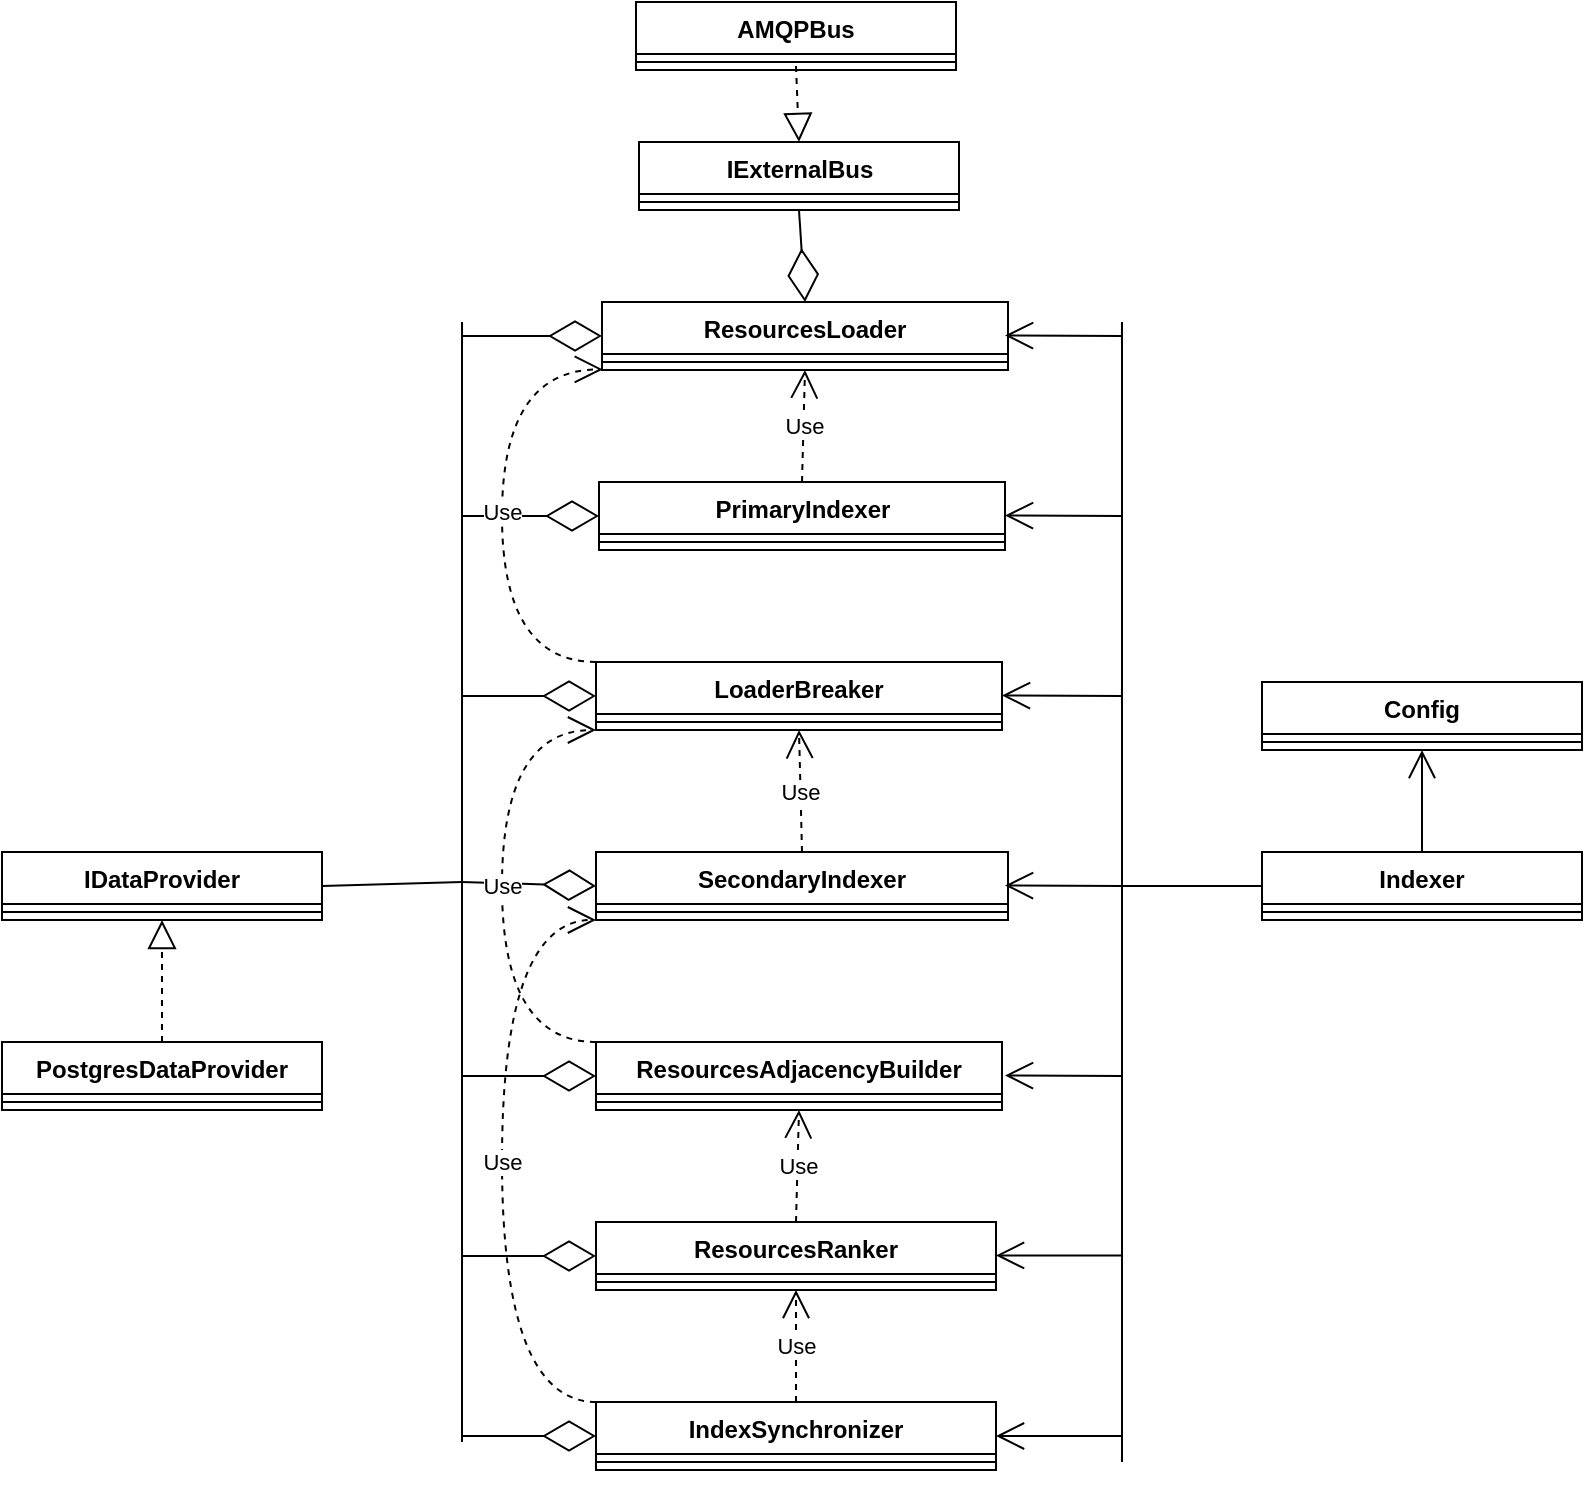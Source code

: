 <mxfile version="23.1.5" type="device">
  <diagram name="Страница — 1" id="gQo2fpWHpSDh946M7tRg">
    <mxGraphModel dx="989" dy="582" grid="1" gridSize="10" guides="1" tooltips="1" connect="1" arrows="1" fold="1" page="1" pageScale="1" pageWidth="827" pageHeight="1169" math="0" shadow="0">
      <root>
        <mxCell id="0" />
        <mxCell id="1" parent="0" />
        <mxCell id="V5rqS2uMXnBk8TracStN-1" value="IExternalBus" style="swimlane;fontStyle=1;align=center;verticalAlign=top;childLayout=stackLayout;horizontal=1;startSize=26;horizontalStack=0;resizeParent=1;resizeParentMax=0;resizeLast=0;collapsible=1;marginBottom=0;whiteSpace=wrap;html=1;" vertex="1" parent="1">
          <mxGeometry x="358.5" y="230" width="160" height="34" as="geometry" />
        </mxCell>
        <mxCell id="V5rqS2uMXnBk8TracStN-3" value="" style="line;strokeWidth=1;fillColor=none;align=left;verticalAlign=middle;spacingTop=-1;spacingLeft=3;spacingRight=3;rotatable=0;labelPosition=right;points=[];portConstraint=eastwest;strokeColor=inherit;" vertex="1" parent="V5rqS2uMXnBk8TracStN-1">
          <mxGeometry y="26" width="160" height="8" as="geometry" />
        </mxCell>
        <mxCell id="V5rqS2uMXnBk8TracStN-5" value="IDataProvider" style="swimlane;fontStyle=1;align=center;verticalAlign=top;childLayout=stackLayout;horizontal=1;startSize=26;horizontalStack=0;resizeParent=1;resizeParentMax=0;resizeLast=0;collapsible=1;marginBottom=0;whiteSpace=wrap;html=1;" vertex="1" parent="1">
          <mxGeometry x="40" y="585" width="160" height="34" as="geometry" />
        </mxCell>
        <mxCell id="V5rqS2uMXnBk8TracStN-6" value="" style="line;strokeWidth=1;fillColor=none;align=left;verticalAlign=middle;spacingTop=-1;spacingLeft=3;spacingRight=3;rotatable=0;labelPosition=right;points=[];portConstraint=eastwest;strokeColor=inherit;" vertex="1" parent="V5rqS2uMXnBk8TracStN-5">
          <mxGeometry y="26" width="160" height="8" as="geometry" />
        </mxCell>
        <mxCell id="V5rqS2uMXnBk8TracStN-7" value="PostgresDataProvider" style="swimlane;fontStyle=1;align=center;verticalAlign=top;childLayout=stackLayout;horizontal=1;startSize=26;horizontalStack=0;resizeParent=1;resizeParentMax=0;resizeLast=0;collapsible=1;marginBottom=0;whiteSpace=wrap;html=1;" vertex="1" parent="1">
          <mxGeometry x="40" y="680" width="160" height="34" as="geometry" />
        </mxCell>
        <mxCell id="V5rqS2uMXnBk8TracStN-8" value="" style="line;strokeWidth=1;fillColor=none;align=left;verticalAlign=middle;spacingTop=-1;spacingLeft=3;spacingRight=3;rotatable=0;labelPosition=right;points=[];portConstraint=eastwest;strokeColor=inherit;" vertex="1" parent="V5rqS2uMXnBk8TracStN-7">
          <mxGeometry y="26" width="160" height="8" as="geometry" />
        </mxCell>
        <mxCell id="V5rqS2uMXnBk8TracStN-9" value="ResourcesLoader" style="swimlane;fontStyle=1;align=center;verticalAlign=top;childLayout=stackLayout;horizontal=1;startSize=26;horizontalStack=0;resizeParent=1;resizeParentMax=0;resizeLast=0;collapsible=1;marginBottom=0;whiteSpace=wrap;html=1;" vertex="1" parent="1">
          <mxGeometry x="340" y="310" width="203" height="34" as="geometry" />
        </mxCell>
        <mxCell id="V5rqS2uMXnBk8TracStN-10" value="" style="line;strokeWidth=1;fillColor=none;align=left;verticalAlign=middle;spacingTop=-1;spacingLeft=3;spacingRight=3;rotatable=0;labelPosition=right;points=[];portConstraint=eastwest;strokeColor=inherit;" vertex="1" parent="V5rqS2uMXnBk8TracStN-9">
          <mxGeometry y="26" width="203" height="8" as="geometry" />
        </mxCell>
        <mxCell id="V5rqS2uMXnBk8TracStN-11" value="PrimaryIndexer" style="swimlane;fontStyle=1;align=center;verticalAlign=top;childLayout=stackLayout;horizontal=1;startSize=26;horizontalStack=0;resizeParent=1;resizeParentMax=0;resizeLast=0;collapsible=1;marginBottom=0;whiteSpace=wrap;html=1;" vertex="1" parent="1">
          <mxGeometry x="338.5" y="400" width="203" height="34" as="geometry" />
        </mxCell>
        <mxCell id="V5rqS2uMXnBk8TracStN-12" value="" style="line;strokeWidth=1;fillColor=none;align=left;verticalAlign=middle;spacingTop=-1;spacingLeft=3;spacingRight=3;rotatable=0;labelPosition=right;points=[];portConstraint=eastwest;strokeColor=inherit;" vertex="1" parent="V5rqS2uMXnBk8TracStN-11">
          <mxGeometry y="26" width="203" height="8" as="geometry" />
        </mxCell>
        <mxCell id="V5rqS2uMXnBk8TracStN-13" value="LoaderBreaker" style="swimlane;fontStyle=1;align=center;verticalAlign=top;childLayout=stackLayout;horizontal=1;startSize=26;horizontalStack=0;resizeParent=1;resizeParentMax=0;resizeLast=0;collapsible=1;marginBottom=0;whiteSpace=wrap;html=1;" vertex="1" parent="1">
          <mxGeometry x="337" y="490" width="203" height="34" as="geometry" />
        </mxCell>
        <mxCell id="V5rqS2uMXnBk8TracStN-14" value="" style="line;strokeWidth=1;fillColor=none;align=left;verticalAlign=middle;spacingTop=-1;spacingLeft=3;spacingRight=3;rotatable=0;labelPosition=right;points=[];portConstraint=eastwest;strokeColor=inherit;" vertex="1" parent="V5rqS2uMXnBk8TracStN-13">
          <mxGeometry y="26" width="203" height="8" as="geometry" />
        </mxCell>
        <mxCell id="V5rqS2uMXnBk8TracStN-15" value="SecondaryIndexer" style="swimlane;fontStyle=1;align=center;verticalAlign=top;childLayout=stackLayout;horizontal=1;startSize=26;horizontalStack=0;resizeParent=1;resizeParentMax=0;resizeLast=0;collapsible=1;marginBottom=0;whiteSpace=wrap;html=1;" vertex="1" parent="1">
          <mxGeometry x="337" y="585" width="206" height="34" as="geometry" />
        </mxCell>
        <mxCell id="V5rqS2uMXnBk8TracStN-16" value="" style="line;strokeWidth=1;fillColor=none;align=left;verticalAlign=middle;spacingTop=-1;spacingLeft=3;spacingRight=3;rotatable=0;labelPosition=right;points=[];portConstraint=eastwest;strokeColor=inherit;" vertex="1" parent="V5rqS2uMXnBk8TracStN-15">
          <mxGeometry y="26" width="206" height="8" as="geometry" />
        </mxCell>
        <mxCell id="V5rqS2uMXnBk8TracStN-17" value="ResourcesAdjacencyBuilder" style="swimlane;fontStyle=1;align=center;verticalAlign=top;childLayout=stackLayout;horizontal=1;startSize=26;horizontalStack=0;resizeParent=1;resizeParentMax=0;resizeLast=0;collapsible=1;marginBottom=0;whiteSpace=wrap;html=1;" vertex="1" parent="1">
          <mxGeometry x="337" y="680" width="203" height="34" as="geometry" />
        </mxCell>
        <mxCell id="V5rqS2uMXnBk8TracStN-18" value="" style="line;strokeWidth=1;fillColor=none;align=left;verticalAlign=middle;spacingTop=-1;spacingLeft=3;spacingRight=3;rotatable=0;labelPosition=right;points=[];portConstraint=eastwest;strokeColor=inherit;" vertex="1" parent="V5rqS2uMXnBk8TracStN-17">
          <mxGeometry y="26" width="203" height="8" as="geometry" />
        </mxCell>
        <mxCell id="V5rqS2uMXnBk8TracStN-21" value="ResourcesRanker" style="swimlane;fontStyle=1;align=center;verticalAlign=top;childLayout=stackLayout;horizontal=1;startSize=26;horizontalStack=0;resizeParent=1;resizeParentMax=0;resizeLast=0;collapsible=1;marginBottom=0;whiteSpace=wrap;html=1;" vertex="1" parent="1">
          <mxGeometry x="337" y="770" width="200" height="34" as="geometry" />
        </mxCell>
        <mxCell id="V5rqS2uMXnBk8TracStN-22" value="" style="line;strokeWidth=1;fillColor=none;align=left;verticalAlign=middle;spacingTop=-1;spacingLeft=3;spacingRight=3;rotatable=0;labelPosition=right;points=[];portConstraint=eastwest;strokeColor=inherit;" vertex="1" parent="V5rqS2uMXnBk8TracStN-21">
          <mxGeometry y="26" width="200" height="8" as="geometry" />
        </mxCell>
        <mxCell id="V5rqS2uMXnBk8TracStN-23" value="IndexSynchronizer" style="swimlane;fontStyle=1;align=center;verticalAlign=top;childLayout=stackLayout;horizontal=1;startSize=26;horizontalStack=0;resizeParent=1;resizeParentMax=0;resizeLast=0;collapsible=1;marginBottom=0;whiteSpace=wrap;html=1;" vertex="1" parent="1">
          <mxGeometry x="337" y="860" width="200" height="34" as="geometry" />
        </mxCell>
        <mxCell id="V5rqS2uMXnBk8TracStN-24" value="" style="line;strokeWidth=1;fillColor=none;align=left;verticalAlign=middle;spacingTop=-1;spacingLeft=3;spacingRight=3;rotatable=0;labelPosition=right;points=[];portConstraint=eastwest;strokeColor=inherit;" vertex="1" parent="V5rqS2uMXnBk8TracStN-23">
          <mxGeometry y="26" width="200" height="8" as="geometry" />
        </mxCell>
        <mxCell id="V5rqS2uMXnBk8TracStN-25" value="Indexer" style="swimlane;fontStyle=1;align=center;verticalAlign=top;childLayout=stackLayout;horizontal=1;startSize=26;horizontalStack=0;resizeParent=1;resizeParentMax=0;resizeLast=0;collapsible=1;marginBottom=0;whiteSpace=wrap;html=1;" vertex="1" parent="1">
          <mxGeometry x="670" y="585" width="160" height="34" as="geometry" />
        </mxCell>
        <mxCell id="V5rqS2uMXnBk8TracStN-26" value="" style="line;strokeWidth=1;fillColor=none;align=left;verticalAlign=middle;spacingTop=-1;spacingLeft=3;spacingRight=3;rotatable=0;labelPosition=right;points=[];portConstraint=eastwest;strokeColor=inherit;" vertex="1" parent="V5rqS2uMXnBk8TracStN-25">
          <mxGeometry y="26" width="160" height="8" as="geometry" />
        </mxCell>
        <mxCell id="V5rqS2uMXnBk8TracStN-27" value="Config" style="swimlane;fontStyle=1;align=center;verticalAlign=top;childLayout=stackLayout;horizontal=1;startSize=26;horizontalStack=0;resizeParent=1;resizeParentMax=0;resizeLast=0;collapsible=1;marginBottom=0;whiteSpace=wrap;html=1;" vertex="1" parent="1">
          <mxGeometry x="670" y="500" width="160" height="34" as="geometry" />
        </mxCell>
        <mxCell id="V5rqS2uMXnBk8TracStN-28" value="" style="line;strokeWidth=1;fillColor=none;align=left;verticalAlign=middle;spacingTop=-1;spacingLeft=3;spacingRight=3;rotatable=0;labelPosition=right;points=[];portConstraint=eastwest;strokeColor=inherit;" vertex="1" parent="V5rqS2uMXnBk8TracStN-27">
          <mxGeometry y="26" width="160" height="8" as="geometry" />
        </mxCell>
        <mxCell id="V5rqS2uMXnBk8TracStN-29" value="AMQPBus" style="swimlane;fontStyle=1;align=center;verticalAlign=top;childLayout=stackLayout;horizontal=1;startSize=26;horizontalStack=0;resizeParent=1;resizeParentMax=0;resizeLast=0;collapsible=1;marginBottom=0;whiteSpace=wrap;html=1;" vertex="1" parent="1">
          <mxGeometry x="357" y="160" width="160" height="34" as="geometry" />
        </mxCell>
        <mxCell id="V5rqS2uMXnBk8TracStN-30" value="" style="line;strokeWidth=1;fillColor=none;align=left;verticalAlign=middle;spacingTop=-1;spacingLeft=3;spacingRight=3;rotatable=0;labelPosition=right;points=[];portConstraint=eastwest;strokeColor=inherit;" vertex="1" parent="V5rqS2uMXnBk8TracStN-29">
          <mxGeometry y="26" width="160" height="8" as="geometry" />
        </mxCell>
        <mxCell id="V5rqS2uMXnBk8TracStN-31" value="" style="endArrow=block;dashed=1;endFill=0;endSize=12;html=1;rounded=0;entryX=0.5;entryY=1;entryDx=0;entryDy=0;exitX=0.5;exitY=0;exitDx=0;exitDy=0;" edge="1" parent="1" source="V5rqS2uMXnBk8TracStN-7" target="V5rqS2uMXnBk8TracStN-5">
          <mxGeometry width="160" relative="1" as="geometry">
            <mxPoint x="-50" y="900" as="sourcePoint" />
            <mxPoint x="110" y="900" as="targetPoint" />
          </mxGeometry>
        </mxCell>
        <mxCell id="V5rqS2uMXnBk8TracStN-32" value="" style="endArrow=block;dashed=1;endFill=0;endSize=12;html=1;rounded=0;entryX=0.5;entryY=0;entryDx=0;entryDy=0;exitX=0.5;exitY=0.75;exitDx=0;exitDy=0;exitPerimeter=0;" edge="1" parent="1" source="V5rqS2uMXnBk8TracStN-30" target="V5rqS2uMXnBk8TracStN-1">
          <mxGeometry width="160" relative="1" as="geometry">
            <mxPoint x="34" y="620" as="sourcePoint" />
            <mxPoint x="194" y="620" as="targetPoint" />
          </mxGeometry>
        </mxCell>
        <mxCell id="V5rqS2uMXnBk8TracStN-33" value="" style="endArrow=diamondThin;endFill=0;endSize=24;html=1;rounded=0;exitX=0.5;exitY=1;exitDx=0;exitDy=0;entryX=0.5;entryY=0;entryDx=0;entryDy=0;" edge="1" parent="1" source="V5rqS2uMXnBk8TracStN-1" target="V5rqS2uMXnBk8TracStN-9">
          <mxGeometry width="160" relative="1" as="geometry">
            <mxPoint x="580" y="680" as="sourcePoint" />
            <mxPoint x="740" y="680" as="targetPoint" />
          </mxGeometry>
        </mxCell>
        <mxCell id="V5rqS2uMXnBk8TracStN-35" value="" style="endArrow=none;html=1;rounded=0;" edge="1" parent="1">
          <mxGeometry width="50" height="50" relative="1" as="geometry">
            <mxPoint x="270" y="880" as="sourcePoint" />
            <mxPoint x="270" y="320" as="targetPoint" />
          </mxGeometry>
        </mxCell>
        <mxCell id="V5rqS2uMXnBk8TracStN-36" value="" style="endArrow=none;html=1;rounded=0;exitX=1;exitY=0.5;exitDx=0;exitDy=0;" edge="1" parent="1" source="V5rqS2uMXnBk8TracStN-5">
          <mxGeometry width="50" height="50" relative="1" as="geometry">
            <mxPoint x="150" y="720" as="sourcePoint" />
            <mxPoint x="270" y="600" as="targetPoint" />
          </mxGeometry>
        </mxCell>
        <mxCell id="V5rqS2uMXnBk8TracStN-37" value="" style="endArrow=diamondThin;endFill=0;endSize=24;html=1;rounded=0;entryX=0;entryY=0.5;entryDx=0;entryDy=0;" edge="1" parent="1" target="V5rqS2uMXnBk8TracStN-9">
          <mxGeometry width="160" relative="1" as="geometry">
            <mxPoint x="270" y="327" as="sourcePoint" />
            <mxPoint x="340" y="337" as="targetPoint" />
          </mxGeometry>
        </mxCell>
        <mxCell id="V5rqS2uMXnBk8TracStN-38" value="" style="endArrow=diamondThin;endFill=0;endSize=24;html=1;rounded=0;entryX=0;entryY=0.5;entryDx=0;entryDy=0;" edge="1" parent="1" target="V5rqS2uMXnBk8TracStN-23">
          <mxGeometry width="160" relative="1" as="geometry">
            <mxPoint x="270" y="877" as="sourcePoint" />
            <mxPoint x="337" y="887.0" as="targetPoint" />
          </mxGeometry>
        </mxCell>
        <mxCell id="V5rqS2uMXnBk8TracStN-39" value="" style="endArrow=diamondThin;endFill=0;endSize=24;html=1;rounded=0;entryX=0;entryY=0.5;entryDx=0;entryDy=0;" edge="1" parent="1" target="V5rqS2uMXnBk8TracStN-21">
          <mxGeometry width="160" relative="1" as="geometry">
            <mxPoint x="270" y="787" as="sourcePoint" />
            <mxPoint x="337" y="797" as="targetPoint" />
          </mxGeometry>
        </mxCell>
        <mxCell id="V5rqS2uMXnBk8TracStN-40" value="" style="endArrow=diamondThin;endFill=0;endSize=24;html=1;rounded=0;entryX=0;entryY=0.5;entryDx=0;entryDy=0;" edge="1" parent="1" target="V5rqS2uMXnBk8TracStN-17">
          <mxGeometry width="160" relative="1" as="geometry">
            <mxPoint x="270" y="697" as="sourcePoint" />
            <mxPoint x="337" y="707" as="targetPoint" />
          </mxGeometry>
        </mxCell>
        <mxCell id="V5rqS2uMXnBk8TracStN-41" value="" style="endArrow=diamondThin;endFill=0;endSize=24;html=1;rounded=0;entryX=0;entryY=0.5;entryDx=0;entryDy=0;" edge="1" parent="1" target="V5rqS2uMXnBk8TracStN-15">
          <mxGeometry width="160" relative="1" as="geometry">
            <mxPoint x="270" y="600" as="sourcePoint" />
            <mxPoint x="337" y="612" as="targetPoint" />
          </mxGeometry>
        </mxCell>
        <mxCell id="V5rqS2uMXnBk8TracStN-42" value="" style="endArrow=diamondThin;endFill=0;endSize=24;html=1;rounded=0;entryX=0;entryY=0.5;entryDx=0;entryDy=0;" edge="1" parent="1" target="V5rqS2uMXnBk8TracStN-13">
          <mxGeometry width="160" relative="1" as="geometry">
            <mxPoint x="270" y="507" as="sourcePoint" />
            <mxPoint x="337" y="517" as="targetPoint" />
          </mxGeometry>
        </mxCell>
        <mxCell id="V5rqS2uMXnBk8TracStN-44" value="" style="endArrow=diamondThin;endFill=0;endSize=24;html=1;rounded=0;entryX=0;entryY=0.5;entryDx=0;entryDy=0;" edge="1" parent="1" target="V5rqS2uMXnBk8TracStN-11">
          <mxGeometry width="160" relative="1" as="geometry">
            <mxPoint x="270" y="417" as="sourcePoint" />
            <mxPoint x="338.5" y="427" as="targetPoint" />
          </mxGeometry>
        </mxCell>
        <mxCell id="V5rqS2uMXnBk8TracStN-45" value="" style="endArrow=none;html=1;rounded=0;" edge="1" parent="1">
          <mxGeometry width="50" height="50" relative="1" as="geometry">
            <mxPoint x="600" y="890" as="sourcePoint" />
            <mxPoint x="600" y="320" as="targetPoint" />
          </mxGeometry>
        </mxCell>
        <mxCell id="V5rqS2uMXnBk8TracStN-54" value="" style="endArrow=open;endFill=1;endSize=12;html=1;rounded=0;entryX=0.5;entryY=1;entryDx=0;entryDy=0;exitX=0.5;exitY=0;exitDx=0;exitDy=0;" edge="1" parent="1" source="V5rqS2uMXnBk8TracStN-25" target="V5rqS2uMXnBk8TracStN-27">
          <mxGeometry width="160" relative="1" as="geometry">
            <mxPoint x="720" y="620" as="sourcePoint" />
            <mxPoint x="880" y="620" as="targetPoint" />
          </mxGeometry>
        </mxCell>
        <mxCell id="V5rqS2uMXnBk8TracStN-65" value="Use" style="endArrow=open;endSize=12;dashed=1;html=1;rounded=0;entryX=0.5;entryY=1;entryDx=0;entryDy=0;exitX=0.5;exitY=0;exitDx=0;exitDy=0;" edge="1" parent="1" source="V5rqS2uMXnBk8TracStN-11" target="V5rqS2uMXnBk8TracStN-9">
          <mxGeometry width="160" relative="1" as="geometry">
            <mxPoint x="680" y="590" as="sourcePoint" />
            <mxPoint x="840" y="590" as="targetPoint" />
          </mxGeometry>
        </mxCell>
        <mxCell id="V5rqS2uMXnBk8TracStN-66" value="Use" style="endArrow=open;endSize=12;dashed=1;html=1;rounded=0;entryX=0.5;entryY=1;entryDx=0;entryDy=0;exitX=0.5;exitY=0;exitDx=0;exitDy=0;" edge="1" parent="1" source="V5rqS2uMXnBk8TracStN-15" target="V5rqS2uMXnBk8TracStN-13">
          <mxGeometry width="160" relative="1" as="geometry">
            <mxPoint x="580" y="640" as="sourcePoint" />
            <mxPoint x="740" y="640" as="targetPoint" />
          </mxGeometry>
        </mxCell>
        <mxCell id="V5rqS2uMXnBk8TracStN-67" value="Use" style="endArrow=open;endSize=12;dashed=1;html=1;rounded=0;exitX=0;exitY=0;exitDx=0;exitDy=0;edgeStyle=orthogonalEdgeStyle;curved=1;entryX=0.002;entryY=0.964;entryDx=0;entryDy=0;entryPerimeter=0;" edge="1" parent="1" source="V5rqS2uMXnBk8TracStN-13" target="V5rqS2uMXnBk8TracStN-10">
          <mxGeometry x="-0.0" width="160" relative="1" as="geometry">
            <mxPoint x="570" y="660" as="sourcePoint" />
            <mxPoint x="290" y="390" as="targetPoint" />
            <Array as="points">
              <mxPoint x="290" y="490" />
              <mxPoint x="290" y="344" />
            </Array>
            <mxPoint as="offset" />
          </mxGeometry>
        </mxCell>
        <mxCell id="V5rqS2uMXnBk8TracStN-68" value="Use" style="endArrow=open;endSize=12;dashed=1;html=1;rounded=0;exitX=0;exitY=0;exitDx=0;exitDy=0;entryX=0;entryY=1;entryDx=0;entryDy=0;edgeStyle=orthogonalEdgeStyle;curved=1;" edge="1" parent="1" source="V5rqS2uMXnBk8TracStN-17" target="V5rqS2uMXnBk8TracStN-13">
          <mxGeometry width="160" relative="1" as="geometry">
            <mxPoint x="140" y="790" as="sourcePoint" />
            <mxPoint x="350" y="540" as="targetPoint" />
            <Array as="points">
              <mxPoint x="290" y="680" />
              <mxPoint x="290" y="524" />
            </Array>
          </mxGeometry>
        </mxCell>
        <mxCell id="V5rqS2uMXnBk8TracStN-69" value="Use" style="endArrow=open;endSize=12;dashed=1;html=1;rounded=0;entryX=0.5;entryY=1;entryDx=0;entryDy=0;exitX=0.5;exitY=0;exitDx=0;exitDy=0;" edge="1" parent="1" source="V5rqS2uMXnBk8TracStN-21" target="V5rqS2uMXnBk8TracStN-17">
          <mxGeometry width="160" relative="1" as="geometry">
            <mxPoint x="460" y="760" as="sourcePoint" />
            <mxPoint x="190" y="880" as="targetPoint" />
          </mxGeometry>
        </mxCell>
        <mxCell id="V5rqS2uMXnBk8TracStN-72" value="" style="endArrow=open;endFill=1;endSize=12;html=1;rounded=0;entryX=1;entryY=0.5;entryDx=0;entryDy=0;" edge="1" parent="1" target="V5rqS2uMXnBk8TracStN-23">
          <mxGeometry width="160" relative="1" as="geometry">
            <mxPoint x="600" y="877" as="sourcePoint" />
            <mxPoint x="850" y="910" as="targetPoint" />
          </mxGeometry>
        </mxCell>
        <mxCell id="V5rqS2uMXnBk8TracStN-73" value="" style="endArrow=open;endFill=1;endSize=12;html=1;rounded=0;entryX=1;entryY=0.5;entryDx=0;entryDy=0;" edge="1" parent="1">
          <mxGeometry width="160" relative="1" as="geometry">
            <mxPoint x="600" y="786.71" as="sourcePoint" />
            <mxPoint x="537" y="786.71" as="targetPoint" />
          </mxGeometry>
        </mxCell>
        <mxCell id="V5rqS2uMXnBk8TracStN-74" value="" style="endArrow=open;endFill=1;endSize=12;html=1;rounded=0;entryX=1;entryY=0.5;entryDx=0;entryDy=0;" edge="1" parent="1">
          <mxGeometry width="160" relative="1" as="geometry">
            <mxPoint x="600" y="697" as="sourcePoint" />
            <mxPoint x="541.5" y="696.71" as="targetPoint" />
          </mxGeometry>
        </mxCell>
        <mxCell id="V5rqS2uMXnBk8TracStN-75" value="" style="endArrow=open;endFill=1;endSize=12;html=1;rounded=0;entryX=1;entryY=0.5;entryDx=0;entryDy=0;" edge="1" parent="1">
          <mxGeometry width="160" relative="1" as="geometry">
            <mxPoint x="600" y="602.05" as="sourcePoint" />
            <mxPoint x="541.5" y="601.76" as="targetPoint" />
          </mxGeometry>
        </mxCell>
        <mxCell id="V5rqS2uMXnBk8TracStN-76" value="" style="endArrow=open;endFill=1;endSize=12;html=1;rounded=0;entryX=1;entryY=0.5;entryDx=0;entryDy=0;" edge="1" parent="1">
          <mxGeometry width="160" relative="1" as="geometry">
            <mxPoint x="600" y="507" as="sourcePoint" />
            <mxPoint x="540" y="506.76" as="targetPoint" />
          </mxGeometry>
        </mxCell>
        <mxCell id="V5rqS2uMXnBk8TracStN-77" value="" style="endArrow=open;endFill=1;endSize=12;html=1;rounded=0;entryX=1;entryY=0.5;entryDx=0;entryDy=0;" edge="1" parent="1">
          <mxGeometry width="160" relative="1" as="geometry">
            <mxPoint x="600" y="417.05" as="sourcePoint" />
            <mxPoint x="541.5" y="416.76" as="targetPoint" />
          </mxGeometry>
        </mxCell>
        <mxCell id="V5rqS2uMXnBk8TracStN-78" value="" style="endArrow=open;endFill=1;endSize=12;html=1;rounded=0;entryX=1;entryY=0.5;entryDx=0;entryDy=0;" edge="1" parent="1">
          <mxGeometry width="160" relative="1" as="geometry">
            <mxPoint x="600" y="327.05" as="sourcePoint" />
            <mxPoint x="541.5" y="326.76" as="targetPoint" />
          </mxGeometry>
        </mxCell>
        <mxCell id="V5rqS2uMXnBk8TracStN-79" value="" style="endArrow=none;html=1;rounded=0;entryX=0;entryY=0.5;entryDx=0;entryDy=0;" edge="1" parent="1" target="V5rqS2uMXnBk8TracStN-25">
          <mxGeometry width="50" height="50" relative="1" as="geometry">
            <mxPoint x="600" y="602" as="sourcePoint" />
            <mxPoint x="700" y="570" as="targetPoint" />
          </mxGeometry>
        </mxCell>
        <mxCell id="V5rqS2uMXnBk8TracStN-80" value="Use" style="endArrow=open;endSize=12;dashed=1;html=1;rounded=0;entryX=0.5;entryY=1;entryDx=0;entryDy=0;exitX=0.5;exitY=0;exitDx=0;exitDy=0;" edge="1" parent="1" source="V5rqS2uMXnBk8TracStN-23" target="V5rqS2uMXnBk8TracStN-21">
          <mxGeometry width="160" relative="1" as="geometry">
            <mxPoint x="620" y="780" as="sourcePoint" />
            <mxPoint x="780" y="780" as="targetPoint" />
          </mxGeometry>
        </mxCell>
        <mxCell id="V5rqS2uMXnBk8TracStN-82" value="Use" style="endArrow=open;endSize=12;dashed=1;html=1;rounded=0;entryX=0;entryY=1;entryDx=0;entryDy=0;exitX=0;exitY=0;exitDx=0;exitDy=0;edgeStyle=orthogonalEdgeStyle;curved=1;" edge="1" parent="1" source="V5rqS2uMXnBk8TracStN-23" target="V5rqS2uMXnBk8TracStN-15">
          <mxGeometry width="160" relative="1" as="geometry">
            <mxPoint x="190" y="960" as="sourcePoint" />
            <mxPoint x="350" y="960" as="targetPoint" />
            <Array as="points">
              <mxPoint x="290" y="860" />
              <mxPoint x="290" y="619" />
            </Array>
          </mxGeometry>
        </mxCell>
      </root>
    </mxGraphModel>
  </diagram>
</mxfile>
